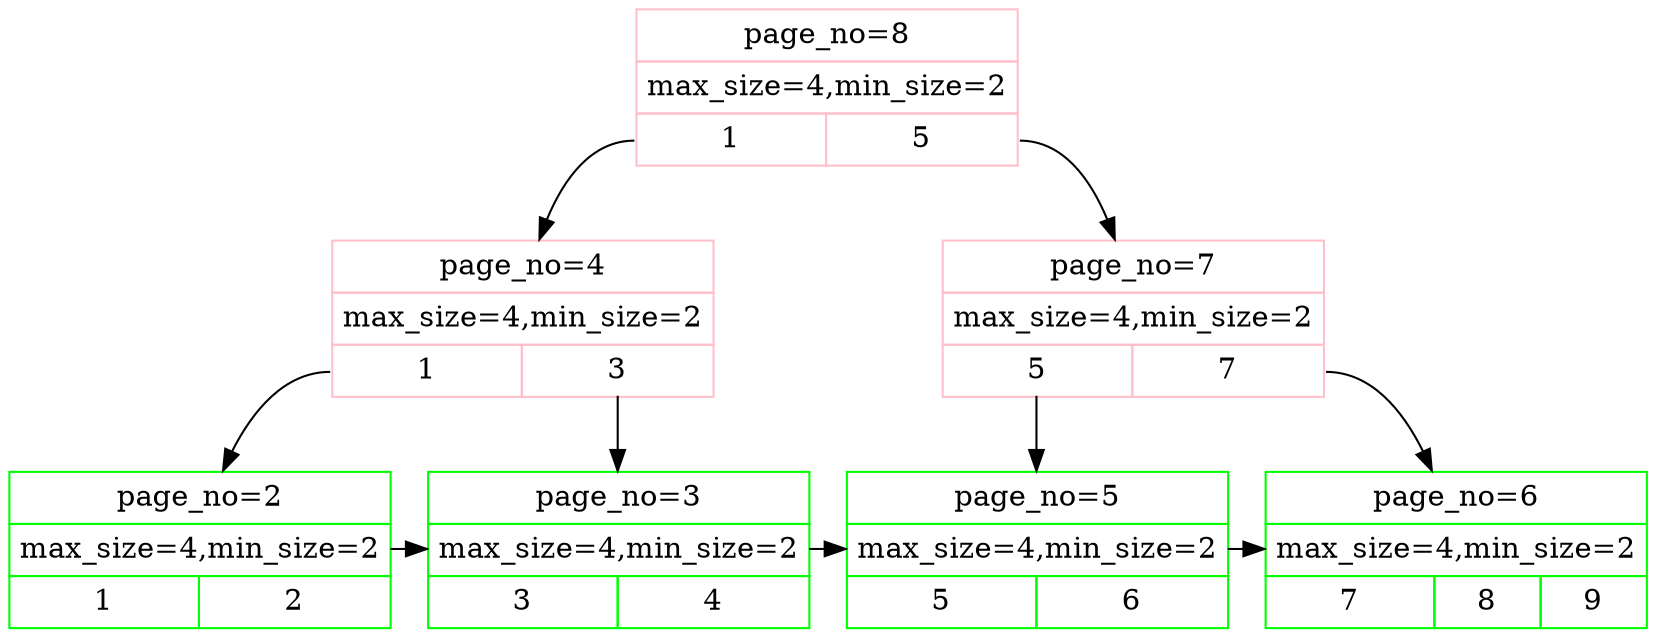 digraph G {
INT_8[shape=plain color=pink label=<<TABLE BORDER="0" CELLBORDER="1" CELLSPACING="0" CELLPADDING="4">
<TR><TD COLSPAN="2">page_no=8</TD></TR>
<TR><TD COLSPAN="2">max_size=4,min_size=2</TD></TR>
<TR><TD PORT="p4">1</TD>
<TD PORT="p7">5</TD>
</TR></TABLE>>];
INT_4[shape=plain color=pink label=<<TABLE BORDER="0" CELLBORDER="1" CELLSPACING="0" CELLPADDING="4">
<TR><TD COLSPAN="2">page_no=4</TD></TR>
<TR><TD COLSPAN="2">max_size=4,min_size=2</TD></TR>
<TR><TD PORT="p2">1</TD>
<TD PORT="p3">3</TD>
</TR></TABLE>>];
INT_8:p4 -> INT_4;
LEAF_2[shape=plain color=green label=<<TABLE BORDER="0" CELLBORDER="1" CELLSPACING="0" CELLPADDING="4">
<TR><TD COLSPAN="2">page_no=2</TD></TR>
<TR><TD COLSPAN="2">max_size=4,min_size=2</TD></TR>
<TR><TD>1</TD>
<TD>2</TD>
</TR></TABLE>>];
LEAF_2 -> LEAF_3;
{rank=same LEAF_2 LEAF_3};
INT_4:p2 -> LEAF_2;
LEAF_3[shape=plain color=green label=<<TABLE BORDER="0" CELLBORDER="1" CELLSPACING="0" CELLPADDING="4">
<TR><TD COLSPAN="2">page_no=3</TD></TR>
<TR><TD COLSPAN="2">max_size=4,min_size=2</TD></TR>
<TR><TD>3</TD>
<TD>4</TD>
</TR></TABLE>>];
LEAF_3 -> LEAF_5;
{rank=same LEAF_3 LEAF_5};
INT_4:p3 -> LEAF_3;
INT_7[shape=plain color=pink label=<<TABLE BORDER="0" CELLBORDER="1" CELLSPACING="0" CELLPADDING="4">
<TR><TD COLSPAN="2">page_no=7</TD></TR>
<TR><TD COLSPAN="2">max_size=4,min_size=2</TD></TR>
<TR><TD PORT="p5">5</TD>
<TD PORT="p6">7</TD>
</TR></TABLE>>];
INT_8:p7 -> INT_7;
LEAF_5[shape=plain color=green label=<<TABLE BORDER="0" CELLBORDER="1" CELLSPACING="0" CELLPADDING="4">
<TR><TD COLSPAN="2">page_no=5</TD></TR>
<TR><TD COLSPAN="2">max_size=4,min_size=2</TD></TR>
<TR><TD>5</TD>
<TD>6</TD>
</TR></TABLE>>];
LEAF_5 -> LEAF_6;
{rank=same LEAF_5 LEAF_6};
INT_7:p5 -> LEAF_5;
LEAF_6[shape=plain color=green label=<<TABLE BORDER="0" CELLBORDER="1" CELLSPACING="0" CELLPADDING="4">
<TR><TD COLSPAN="3">page_no=6</TD></TR>
<TR><TD COLSPAN="3">max_size=4,min_size=2</TD></TR>
<TR><TD>7</TD>
<TD>8</TD>
<TD>9</TD>
</TR></TABLE>>];
INT_7:p6 -> LEAF_6;
{rank=same INT_4 INT_7};
}
